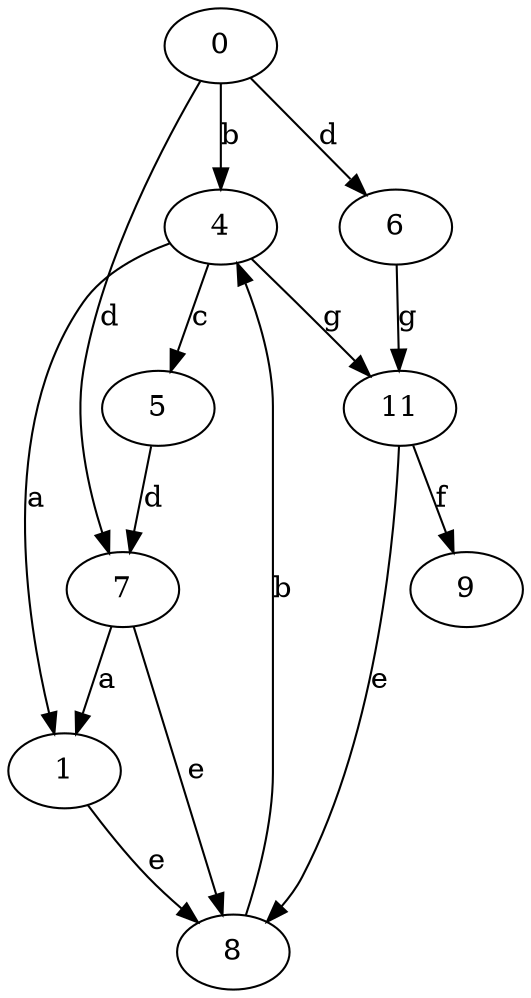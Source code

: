 strict digraph  {
0;
1;
4;
5;
6;
7;
8;
9;
11;
0 -> 4  [label=b];
0 -> 6  [label=d];
0 -> 7  [label=d];
1 -> 8  [label=e];
4 -> 1  [label=a];
4 -> 5  [label=c];
4 -> 11  [label=g];
5 -> 7  [label=d];
6 -> 11  [label=g];
7 -> 1  [label=a];
7 -> 8  [label=e];
8 -> 4  [label=b];
11 -> 8  [label=e];
11 -> 9  [label=f];
}
